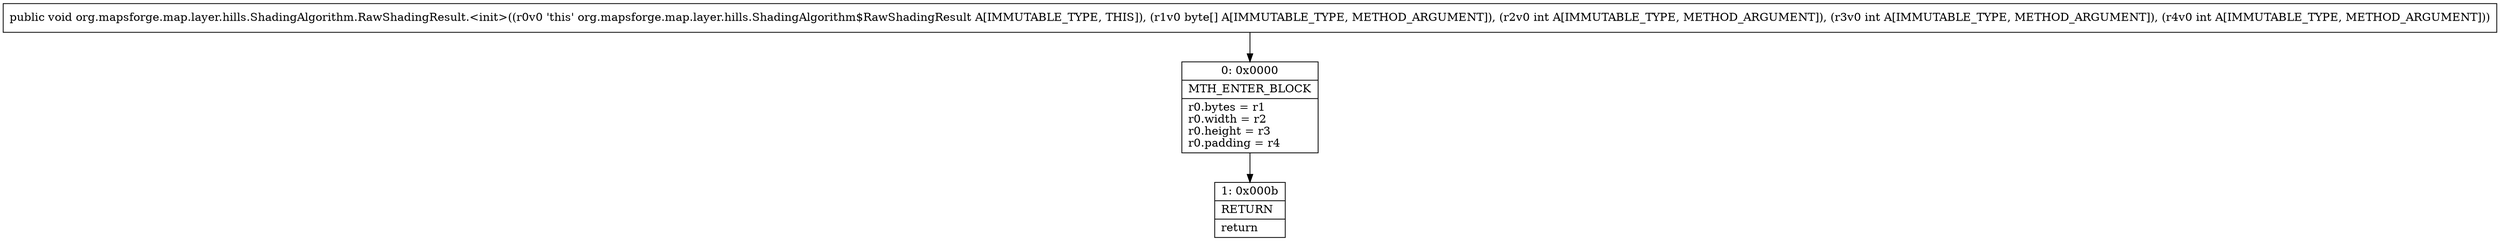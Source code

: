 digraph "CFG fororg.mapsforge.map.layer.hills.ShadingAlgorithm.RawShadingResult.\<init\>([BIII)V" {
Node_0 [shape=record,label="{0\:\ 0x0000|MTH_ENTER_BLOCK\l|r0.bytes = r1\lr0.width = r2\lr0.height = r3\lr0.padding = r4\l}"];
Node_1 [shape=record,label="{1\:\ 0x000b|RETURN\l|return\l}"];
MethodNode[shape=record,label="{public void org.mapsforge.map.layer.hills.ShadingAlgorithm.RawShadingResult.\<init\>((r0v0 'this' org.mapsforge.map.layer.hills.ShadingAlgorithm$RawShadingResult A[IMMUTABLE_TYPE, THIS]), (r1v0 byte[] A[IMMUTABLE_TYPE, METHOD_ARGUMENT]), (r2v0 int A[IMMUTABLE_TYPE, METHOD_ARGUMENT]), (r3v0 int A[IMMUTABLE_TYPE, METHOD_ARGUMENT]), (r4v0 int A[IMMUTABLE_TYPE, METHOD_ARGUMENT])) }"];
MethodNode -> Node_0;
Node_0 -> Node_1;
}


